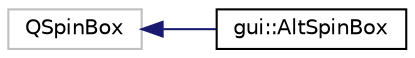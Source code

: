 digraph "Graphical Class Hierarchy"
{
 // LATEX_PDF_SIZE
  edge [fontname="Helvetica",fontsize="10",labelfontname="Helvetica",labelfontsize="10"];
  node [fontname="Helvetica",fontsize="10",shape=record];
  rankdir="LR";
  Node292 [label="QSpinBox",height=0.2,width=0.4,color="grey75", fillcolor="white", style="filled",tooltip=" "];
  Node292 -> Node0 [dir="back",color="midnightblue",fontsize="10",style="solid",fontname="Helvetica"];
  Node0 [label="gui::AltSpinBox",height=0.2,width=0.4,color="black", fillcolor="white", style="filled",URL="$classgui_1_1_alt_spin_box.html",tooltip=" "];
}

